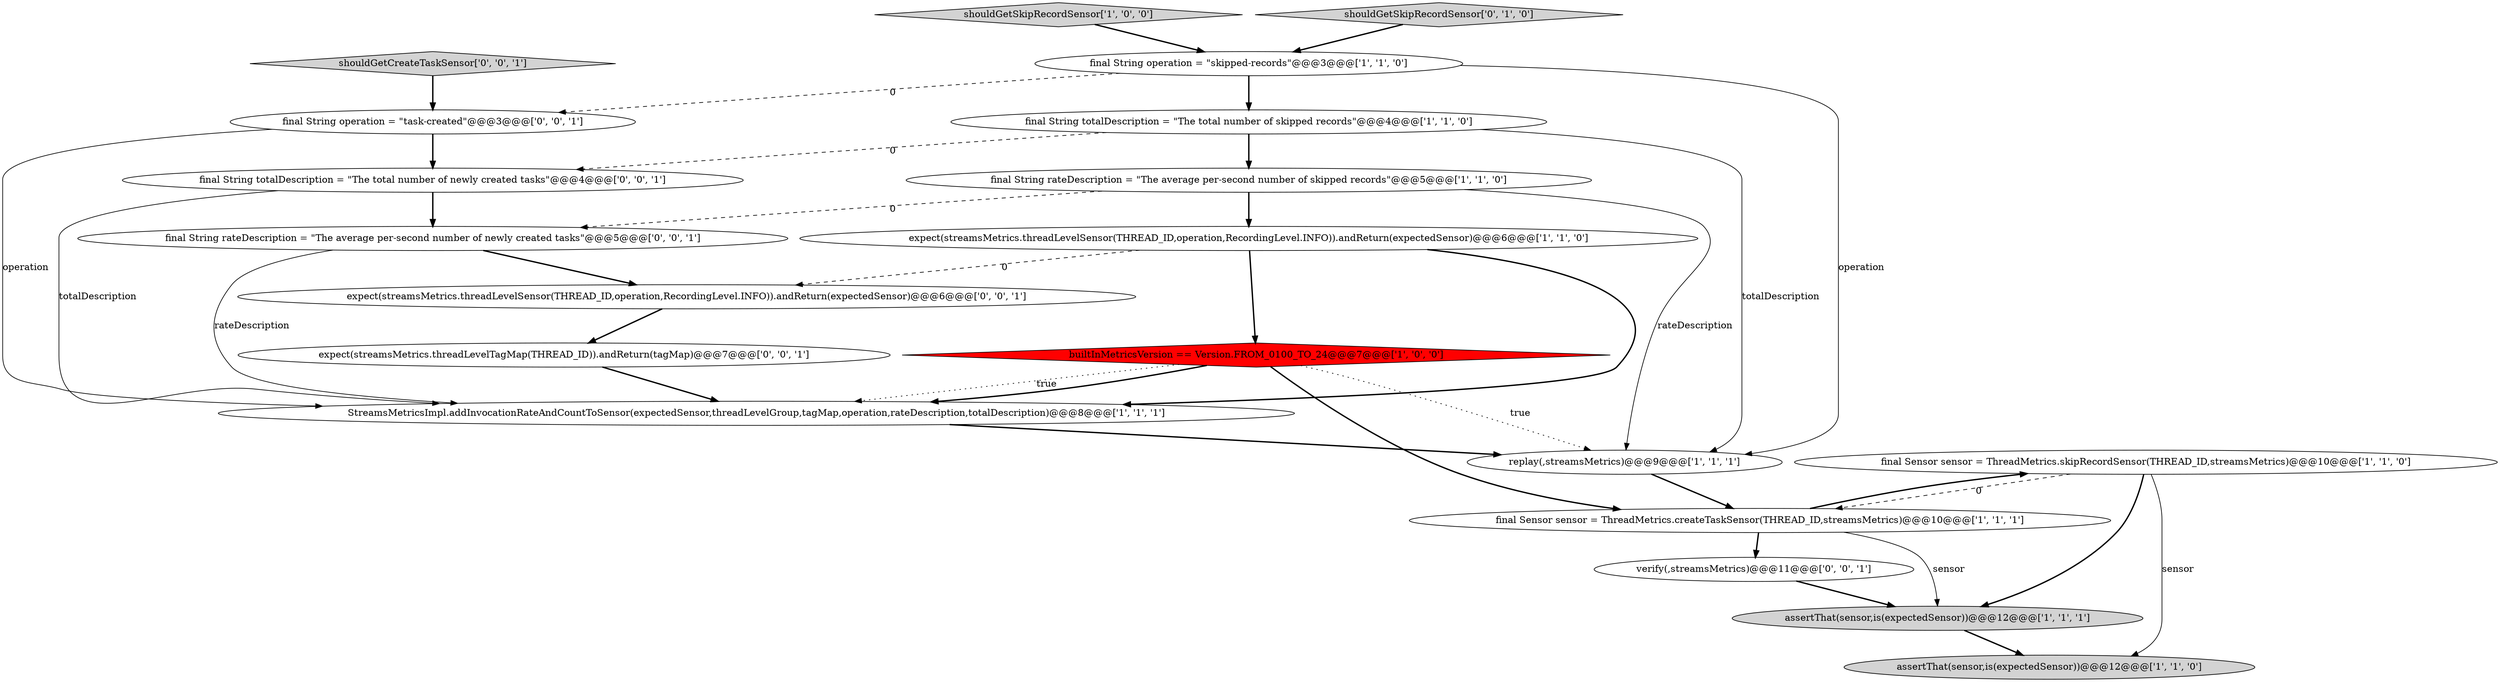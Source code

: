 digraph {
11 [style = filled, label = "assertThat(sensor,is(expectedSensor))@@@12@@@['1', '1', '1']", fillcolor = lightgray, shape = ellipse image = "AAA0AAABBB1BBB"];
16 [style = filled, label = "final String rateDescription = \"The average per-second number of newly created tasks\"@@@5@@@['0', '0', '1']", fillcolor = white, shape = ellipse image = "AAA0AAABBB3BBB"];
7 [style = filled, label = "shouldGetSkipRecordSensor['1', '0', '0']", fillcolor = lightgray, shape = diamond image = "AAA0AAABBB1BBB"];
4 [style = filled, label = "final String operation = \"skipped-records\"@@@3@@@['1', '1', '0']", fillcolor = white, shape = ellipse image = "AAA0AAABBB1BBB"];
10 [style = filled, label = "final Sensor sensor = ThreadMetrics.skipRecordSensor(THREAD_ID,streamsMetrics)@@@10@@@['1', '1', '0']", fillcolor = white, shape = ellipse image = "AAA0AAABBB1BBB"];
12 [style = filled, label = "shouldGetSkipRecordSensor['0', '1', '0']", fillcolor = lightgray, shape = diamond image = "AAA0AAABBB2BBB"];
3 [style = filled, label = "expect(streamsMetrics.threadLevelSensor(THREAD_ID,operation,RecordingLevel.INFO)).andReturn(expectedSensor)@@@6@@@['1', '1', '0']", fillcolor = white, shape = ellipse image = "AAA0AAABBB1BBB"];
14 [style = filled, label = "verify(,streamsMetrics)@@@11@@@['0', '0', '1']", fillcolor = white, shape = ellipse image = "AAA0AAABBB3BBB"];
9 [style = filled, label = "builtInMetricsVersion == Version.FROM_0100_TO_24@@@7@@@['1', '0', '0']", fillcolor = red, shape = diamond image = "AAA1AAABBB1BBB"];
8 [style = filled, label = "final String totalDescription = \"The total number of skipped records\"@@@4@@@['1', '1', '0']", fillcolor = white, shape = ellipse image = "AAA0AAABBB1BBB"];
17 [style = filled, label = "shouldGetCreateTaskSensor['0', '0', '1']", fillcolor = lightgray, shape = diamond image = "AAA0AAABBB3BBB"];
18 [style = filled, label = "expect(streamsMetrics.threadLevelSensor(THREAD_ID,operation,RecordingLevel.INFO)).andReturn(expectedSensor)@@@6@@@['0', '0', '1']", fillcolor = white, shape = ellipse image = "AAA0AAABBB3BBB"];
19 [style = filled, label = "final String operation = \"task-created\"@@@3@@@['0', '0', '1']", fillcolor = white, shape = ellipse image = "AAA0AAABBB3BBB"];
5 [style = filled, label = "final String rateDescription = \"The average per-second number of skipped records\"@@@5@@@['1', '1', '0']", fillcolor = white, shape = ellipse image = "AAA0AAABBB1BBB"];
2 [style = filled, label = "assertThat(sensor,is(expectedSensor))@@@12@@@['1', '1', '0']", fillcolor = lightgray, shape = ellipse image = "AAA0AAABBB1BBB"];
13 [style = filled, label = "expect(streamsMetrics.threadLevelTagMap(THREAD_ID)).andReturn(tagMap)@@@7@@@['0', '0', '1']", fillcolor = white, shape = ellipse image = "AAA0AAABBB3BBB"];
1 [style = filled, label = "final Sensor sensor = ThreadMetrics.createTaskSensor(THREAD_ID,streamsMetrics)@@@10@@@['1', '1', '1']", fillcolor = white, shape = ellipse image = "AAA0AAABBB1BBB"];
15 [style = filled, label = "final String totalDescription = \"The total number of newly created tasks\"@@@4@@@['0', '0', '1']", fillcolor = white, shape = ellipse image = "AAA0AAABBB3BBB"];
6 [style = filled, label = "StreamsMetricsImpl.addInvocationRateAndCountToSensor(expectedSensor,threadLevelGroup,tagMap,operation,rateDescription,totalDescription)@@@8@@@['1', '1', '1']", fillcolor = white, shape = ellipse image = "AAA0AAABBB1BBB"];
0 [style = filled, label = "replay(,streamsMetrics)@@@9@@@['1', '1', '1']", fillcolor = white, shape = ellipse image = "AAA0AAABBB1BBB"];
5->3 [style = bold, label=""];
16->18 [style = bold, label=""];
9->0 [style = dotted, label="true"];
8->0 [style = solid, label="totalDescription"];
15->6 [style = solid, label="totalDescription"];
10->2 [style = solid, label="sensor"];
8->15 [style = dashed, label="0"];
3->18 [style = dashed, label="0"];
1->11 [style = solid, label="sensor"];
3->6 [style = bold, label=""];
6->0 [style = bold, label=""];
7->4 [style = bold, label=""];
4->0 [style = solid, label="operation"];
15->16 [style = bold, label=""];
9->6 [style = dotted, label="true"];
17->19 [style = bold, label=""];
11->2 [style = bold, label=""];
9->6 [style = bold, label=""];
5->16 [style = dashed, label="0"];
3->9 [style = bold, label=""];
10->1 [style = dashed, label="0"];
8->5 [style = bold, label=""];
12->4 [style = bold, label=""];
0->1 [style = bold, label=""];
5->0 [style = solid, label="rateDescription"];
16->6 [style = solid, label="rateDescription"];
18->13 [style = bold, label=""];
4->8 [style = bold, label=""];
19->6 [style = solid, label="operation"];
4->19 [style = dashed, label="0"];
1->14 [style = bold, label=""];
13->6 [style = bold, label=""];
19->15 [style = bold, label=""];
9->1 [style = bold, label=""];
1->10 [style = bold, label=""];
14->11 [style = bold, label=""];
10->11 [style = bold, label=""];
}
